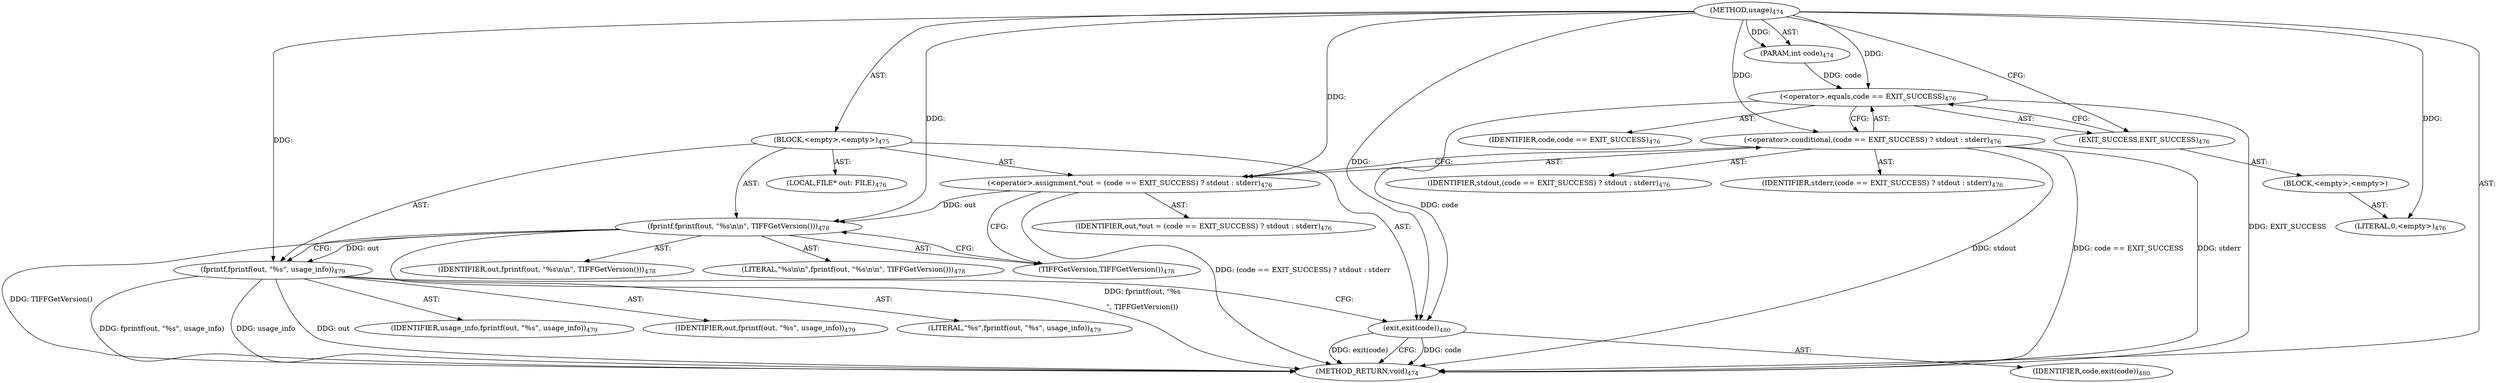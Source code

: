 digraph "usage" {  
"10610" [label = <(METHOD,usage)<SUB>474</SUB>> ]
"10611" [label = <(PARAM,int code)<SUB>474</SUB>> ]
"10612" [label = <(BLOCK,&lt;empty&gt;,&lt;empty&gt;)<SUB>475</SUB>> ]
"10613" [label = <(LOCAL,FILE* out: FILE)<SUB>476</SUB>> ]
"10614" [label = <(&lt;operator&gt;.assignment,*out = (code == EXIT_SUCCESS) ? stdout : stderr)<SUB>476</SUB>> ]
"10615" [label = <(IDENTIFIER,out,*out = (code == EXIT_SUCCESS) ? stdout : stderr)<SUB>476</SUB>> ]
"10616" [label = <(&lt;operator&gt;.conditional,(code == EXIT_SUCCESS) ? stdout : stderr)<SUB>476</SUB>> ]
"10617" [label = <(&lt;operator&gt;.equals,code == EXIT_SUCCESS)<SUB>476</SUB>> ]
"10618" [label = <(IDENTIFIER,code,code == EXIT_SUCCESS)<SUB>476</SUB>> ]
"10619" [label = <(EXIT_SUCCESS,EXIT_SUCCESS)<SUB>476</SUB>> ]
"10620" [label = <(BLOCK,&lt;empty&gt;,&lt;empty&gt;)> ]
"10621" [label = <(LITERAL,0,&lt;empty&gt;)<SUB>476</SUB>> ]
"10622" [label = <(IDENTIFIER,stdout,(code == EXIT_SUCCESS) ? stdout : stderr)<SUB>476</SUB>> ]
"10623" [label = <(IDENTIFIER,stderr,(code == EXIT_SUCCESS) ? stdout : stderr)<SUB>476</SUB>> ]
"10624" [label = <(fprintf,fprintf(out, &quot;%s\n\n&quot;, TIFFGetVersion()))<SUB>478</SUB>> ]
"10625" [label = <(IDENTIFIER,out,fprintf(out, &quot;%s\n\n&quot;, TIFFGetVersion()))<SUB>478</SUB>> ]
"10626" [label = <(LITERAL,&quot;%s\n\n&quot;,fprintf(out, &quot;%s\n\n&quot;, TIFFGetVersion()))<SUB>478</SUB>> ]
"10627" [label = <(TIFFGetVersion,TIFFGetVersion())<SUB>478</SUB>> ]
"10628" [label = <(fprintf,fprintf(out, &quot;%s&quot;, usage_info))<SUB>479</SUB>> ]
"10629" [label = <(IDENTIFIER,out,fprintf(out, &quot;%s&quot;, usage_info))<SUB>479</SUB>> ]
"10630" [label = <(LITERAL,&quot;%s&quot;,fprintf(out, &quot;%s&quot;, usage_info))<SUB>479</SUB>> ]
"10631" [label = <(IDENTIFIER,usage_info,fprintf(out, &quot;%s&quot;, usage_info))<SUB>479</SUB>> ]
"10632" [label = <(exit,exit(code))<SUB>480</SUB>> ]
"10633" [label = <(IDENTIFIER,code,exit(code))<SUB>480</SUB>> ]
"10634" [label = <(METHOD_RETURN,void)<SUB>474</SUB>> ]
  "10610" -> "10611"  [ label = "AST: "] 
  "10610" -> "10612"  [ label = "AST: "] 
  "10610" -> "10634"  [ label = "AST: "] 
  "10612" -> "10613"  [ label = "AST: "] 
  "10612" -> "10614"  [ label = "AST: "] 
  "10612" -> "10624"  [ label = "AST: "] 
  "10612" -> "10628"  [ label = "AST: "] 
  "10612" -> "10632"  [ label = "AST: "] 
  "10614" -> "10615"  [ label = "AST: "] 
  "10614" -> "10616"  [ label = "AST: "] 
  "10616" -> "10617"  [ label = "AST: "] 
  "10616" -> "10622"  [ label = "AST: "] 
  "10616" -> "10623"  [ label = "AST: "] 
  "10617" -> "10618"  [ label = "AST: "] 
  "10617" -> "10619"  [ label = "AST: "] 
  "10619" -> "10620"  [ label = "AST: "] 
  "10620" -> "10621"  [ label = "AST: "] 
  "10624" -> "10625"  [ label = "AST: "] 
  "10624" -> "10626"  [ label = "AST: "] 
  "10624" -> "10627"  [ label = "AST: "] 
  "10628" -> "10629"  [ label = "AST: "] 
  "10628" -> "10630"  [ label = "AST: "] 
  "10628" -> "10631"  [ label = "AST: "] 
  "10632" -> "10633"  [ label = "AST: "] 
  "10614" -> "10627"  [ label = "CFG: "] 
  "10624" -> "10628"  [ label = "CFG: "] 
  "10628" -> "10632"  [ label = "CFG: "] 
  "10632" -> "10634"  [ label = "CFG: "] 
  "10616" -> "10614"  [ label = "CFG: "] 
  "10627" -> "10624"  [ label = "CFG: "] 
  "10617" -> "10616"  [ label = "CFG: "] 
  "10619" -> "10617"  [ label = "CFG: "] 
  "10610" -> "10619"  [ label = "CFG: "] 
  "10617" -> "10634"  [ label = "DDG: EXIT_SUCCESS"] 
  "10616" -> "10634"  [ label = "DDG: code == EXIT_SUCCESS"] 
  "10616" -> "10634"  [ label = "DDG: stdout"] 
  "10614" -> "10634"  [ label = "DDG: (code == EXIT_SUCCESS) ? stdout : stderr"] 
  "10624" -> "10634"  [ label = "DDG: TIFFGetVersion()"] 
  "10624" -> "10634"  [ label = "DDG: fprintf(out, &quot;%s\n\n&quot;, TIFFGetVersion())"] 
  "10628" -> "10634"  [ label = "DDG: out"] 
  "10628" -> "10634"  [ label = "DDG: fprintf(out, &quot;%s&quot;, usage_info)"] 
  "10632" -> "10634"  [ label = "DDG: code"] 
  "10632" -> "10634"  [ label = "DDG: exit(code)"] 
  "10616" -> "10634"  [ label = "DDG: stderr"] 
  "10628" -> "10634"  [ label = "DDG: usage_info"] 
  "10610" -> "10611"  [ label = "DDG: "] 
  "10610" -> "10614"  [ label = "DDG: "] 
  "10614" -> "10624"  [ label = "DDG: out"] 
  "10610" -> "10624"  [ label = "DDG: "] 
  "10624" -> "10628"  [ label = "DDG: out"] 
  "10610" -> "10628"  [ label = "DDG: "] 
  "10617" -> "10632"  [ label = "DDG: code"] 
  "10610" -> "10632"  [ label = "DDG: "] 
  "10610" -> "10616"  [ label = "DDG: "] 
  "10611" -> "10617"  [ label = "DDG: code"] 
  "10610" -> "10617"  [ label = "DDG: "] 
  "10610" -> "10621"  [ label = "DDG: "] 
}
